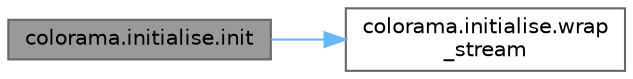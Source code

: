 digraph "colorama.initialise.init"
{
 // LATEX_PDF_SIZE
  bgcolor="transparent";
  edge [fontname=Helvetica,fontsize=10,labelfontname=Helvetica,labelfontsize=10];
  node [fontname=Helvetica,fontsize=10,shape=box,height=0.2,width=0.4];
  rankdir="LR";
  Node1 [id="Node000001",label="colorama.initialise.init",height=0.2,width=0.4,color="gray40", fillcolor="grey60", style="filled", fontcolor="black",tooltip=" "];
  Node1 -> Node2 [id="edge1_Node000001_Node000002",color="steelblue1",style="solid",tooltip=" "];
  Node2 [id="Node000002",label="colorama.initialise.wrap\l_stream",height=0.2,width=0.4,color="grey40", fillcolor="white", style="filled",URL="$namespacecolorama_1_1initialise.html#acc247ca158edaba5fe8fbb5eb6e57b41",tooltip=" "];
}
